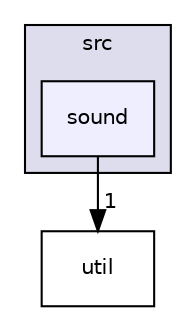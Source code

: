 digraph "/home/cecilia/Documents/Symptogen/src/sound" {
  compound=true
  node [ fontsize="10", fontname="Helvetica"];
  edge [ labelfontsize="10", labelfontname="Helvetica"];
  subgraph clusterdir_68267d1309a1af8e8297ef4c3efbcdba {
    graph [ bgcolor="#ddddee", pencolor="black", label="src" fontname="Helvetica", fontsize="10", URL="dir_68267d1309a1af8e8297ef4c3efbcdba.html"]
  dir_06983a04f4bcdd04d40946e8be932ce3 [shape=box, label="sound", style="filled", fillcolor="#eeeeff", pencolor="black", URL="dir_06983a04f4bcdd04d40946e8be932ce3.html"];
  }
  dir_b7878ad5ecbf2506f4125b9d34c97e45 [shape=box label="util" URL="dir_b7878ad5ecbf2506f4125b9d34c97e45.html"];
  dir_06983a04f4bcdd04d40946e8be932ce3->dir_b7878ad5ecbf2506f4125b9d34c97e45 [headlabel="1", labeldistance=1.5 headhref="dir_000007_000008.html"];
}

